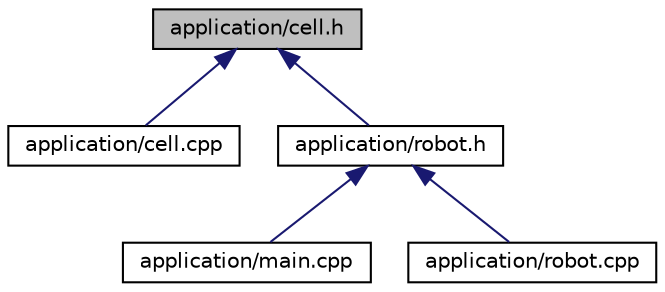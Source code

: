 digraph "application/cell.h"
{
 // LATEX_PDF_SIZE
  edge [fontname="Helvetica",fontsize="10",labelfontname="Helvetica",labelfontsize="10"];
  node [fontname="Helvetica",fontsize="10",shape=record];
  Node1 [label="application/cell.h",height=0.2,width=0.4,color="black", fillcolor="grey75", style="filled", fontcolor="black",tooltip="Functions and atrributes of the maze cell."];
  Node1 -> Node2 [dir="back",color="midnightblue",fontsize="10",style="solid",fontname="Helvetica"];
  Node2 [label="application/cell.cpp",height=0.2,width=0.4,color="black", fillcolor="white", style="filled",URL="$cell_8cpp.html",tooltip=" "];
  Node1 -> Node3 [dir="back",color="midnightblue",fontsize="10",style="solid",fontname="Helvetica"];
  Node3 [label="application/robot.h",height=0.2,width=0.4,color="black", fillcolor="white", style="filled",URL="$robot_8h.html",tooltip="Functions to Control Robot."];
  Node3 -> Node4 [dir="back",color="midnightblue",fontsize="10",style="solid",fontname="Helvetica"];
  Node4 [label="application/main.cpp",height=0.2,width=0.4,color="black", fillcolor="white", style="filled",URL="$main_8cpp.html",tooltip="Driver code for Micro-mouse Maze-Solver."];
  Node3 -> Node5 [dir="back",color="midnightblue",fontsize="10",style="solid",fontname="Helvetica"];
  Node5 [label="application/robot.cpp",height=0.2,width=0.4,color="black", fillcolor="white", style="filled",URL="$robot_8cpp.html",tooltip=" "];
}
